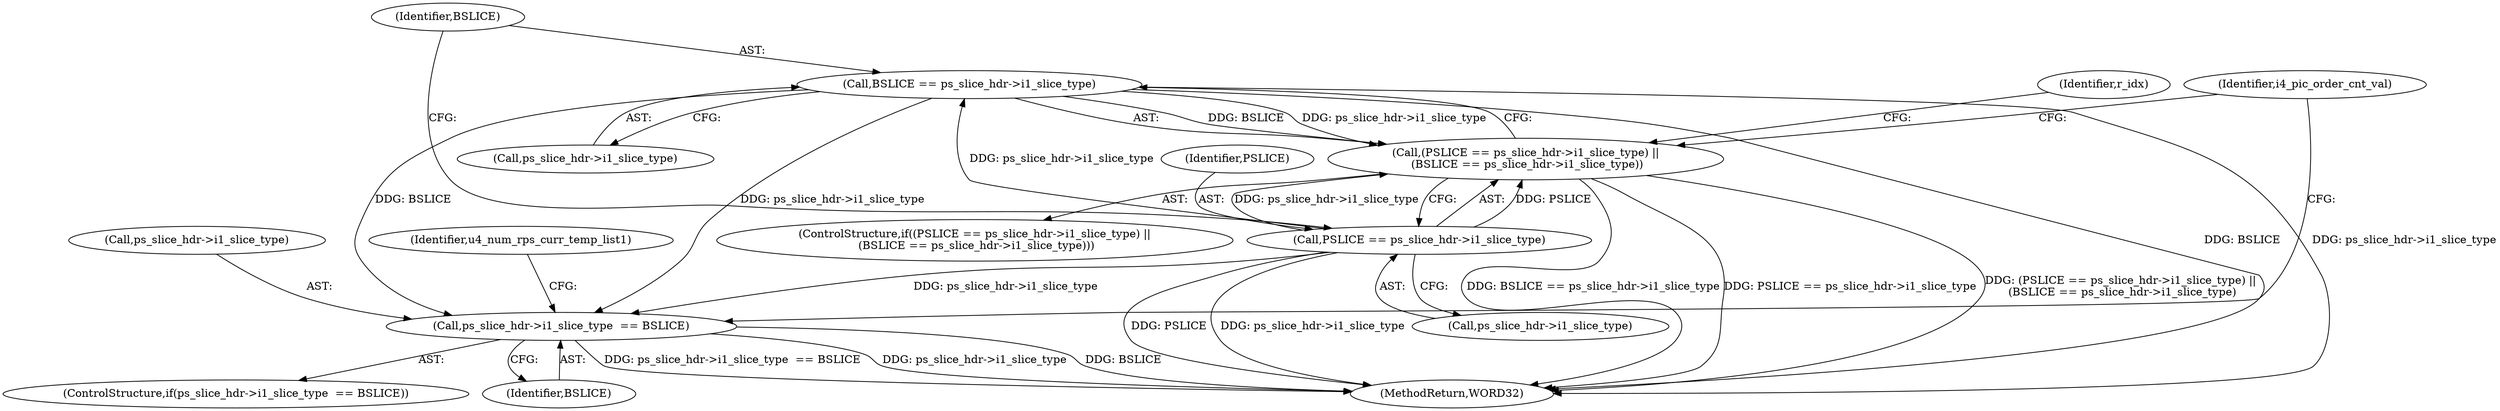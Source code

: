 digraph "0_Android_913d9e8d93d6b81bb8eac3fc2c1426651f5b259d_0@pointer" {
"1000740" [label="(Call,BSLICE == ps_slice_hdr->i1_slice_type)"];
"1000735" [label="(Call,PSLICE == ps_slice_hdr->i1_slice_type)"];
"1000734" [label="(Call,(PSLICE == ps_slice_hdr->i1_slice_type) ||\n (BSLICE == ps_slice_hdr->i1_slice_type))"];
"1000956" [label="(Call,ps_slice_hdr->i1_slice_type  == BSLICE)"];
"1000956" [label="(Call,ps_slice_hdr->i1_slice_type  == BSLICE)"];
"1000740" [label="(Call,BSLICE == ps_slice_hdr->i1_slice_type)"];
"1000733" [label="(ControlStructure,if((PSLICE == ps_slice_hdr->i1_slice_type) ||\n (BSLICE == ps_slice_hdr->i1_slice_type)))"];
"1001191" [label="(Identifier,i4_pic_order_cnt_val)"];
"1000736" [label="(Identifier,PSLICE)"];
"1000734" [label="(Call,(PSLICE == ps_slice_hdr->i1_slice_type) ||\n (BSLICE == ps_slice_hdr->i1_slice_type))"];
"1000963" [label="(Identifier,u4_num_rps_curr_temp_list1)"];
"1000742" [label="(Call,ps_slice_hdr->i1_slice_type)"];
"1001297" [label="(MethodReturn,WORD32)"];
"1000735" [label="(Call,PSLICE == ps_slice_hdr->i1_slice_type)"];
"1000737" [label="(Call,ps_slice_hdr->i1_slice_type)"];
"1000748" [label="(Identifier,r_idx)"];
"1000957" [label="(Call,ps_slice_hdr->i1_slice_type)"];
"1000955" [label="(ControlStructure,if(ps_slice_hdr->i1_slice_type  == BSLICE))"];
"1000960" [label="(Identifier,BSLICE)"];
"1000741" [label="(Identifier,BSLICE)"];
"1000740" -> "1000734"  [label="AST: "];
"1000740" -> "1000742"  [label="CFG: "];
"1000741" -> "1000740"  [label="AST: "];
"1000742" -> "1000740"  [label="AST: "];
"1000734" -> "1000740"  [label="CFG: "];
"1000740" -> "1001297"  [label="DDG: ps_slice_hdr->i1_slice_type"];
"1000740" -> "1001297"  [label="DDG: BSLICE"];
"1000740" -> "1000734"  [label="DDG: BSLICE"];
"1000740" -> "1000734"  [label="DDG: ps_slice_hdr->i1_slice_type"];
"1000735" -> "1000740"  [label="DDG: ps_slice_hdr->i1_slice_type"];
"1000740" -> "1000956"  [label="DDG: ps_slice_hdr->i1_slice_type"];
"1000740" -> "1000956"  [label="DDG: BSLICE"];
"1000735" -> "1000734"  [label="AST: "];
"1000735" -> "1000737"  [label="CFG: "];
"1000736" -> "1000735"  [label="AST: "];
"1000737" -> "1000735"  [label="AST: "];
"1000741" -> "1000735"  [label="CFG: "];
"1000734" -> "1000735"  [label="CFG: "];
"1000735" -> "1001297"  [label="DDG: ps_slice_hdr->i1_slice_type"];
"1000735" -> "1001297"  [label="DDG: PSLICE"];
"1000735" -> "1000734"  [label="DDG: PSLICE"];
"1000735" -> "1000734"  [label="DDG: ps_slice_hdr->i1_slice_type"];
"1000735" -> "1000956"  [label="DDG: ps_slice_hdr->i1_slice_type"];
"1000734" -> "1000733"  [label="AST: "];
"1000748" -> "1000734"  [label="CFG: "];
"1001191" -> "1000734"  [label="CFG: "];
"1000734" -> "1001297"  [label="DDG: PSLICE == ps_slice_hdr->i1_slice_type"];
"1000734" -> "1001297"  [label="DDG: (PSLICE == ps_slice_hdr->i1_slice_type) ||\n (BSLICE == ps_slice_hdr->i1_slice_type)"];
"1000734" -> "1001297"  [label="DDG: BSLICE == ps_slice_hdr->i1_slice_type"];
"1000956" -> "1000955"  [label="AST: "];
"1000956" -> "1000960"  [label="CFG: "];
"1000957" -> "1000956"  [label="AST: "];
"1000960" -> "1000956"  [label="AST: "];
"1000963" -> "1000956"  [label="CFG: "];
"1001191" -> "1000956"  [label="CFG: "];
"1000956" -> "1001297"  [label="DDG: ps_slice_hdr->i1_slice_type"];
"1000956" -> "1001297"  [label="DDG: BSLICE"];
"1000956" -> "1001297"  [label="DDG: ps_slice_hdr->i1_slice_type  == BSLICE"];
}
